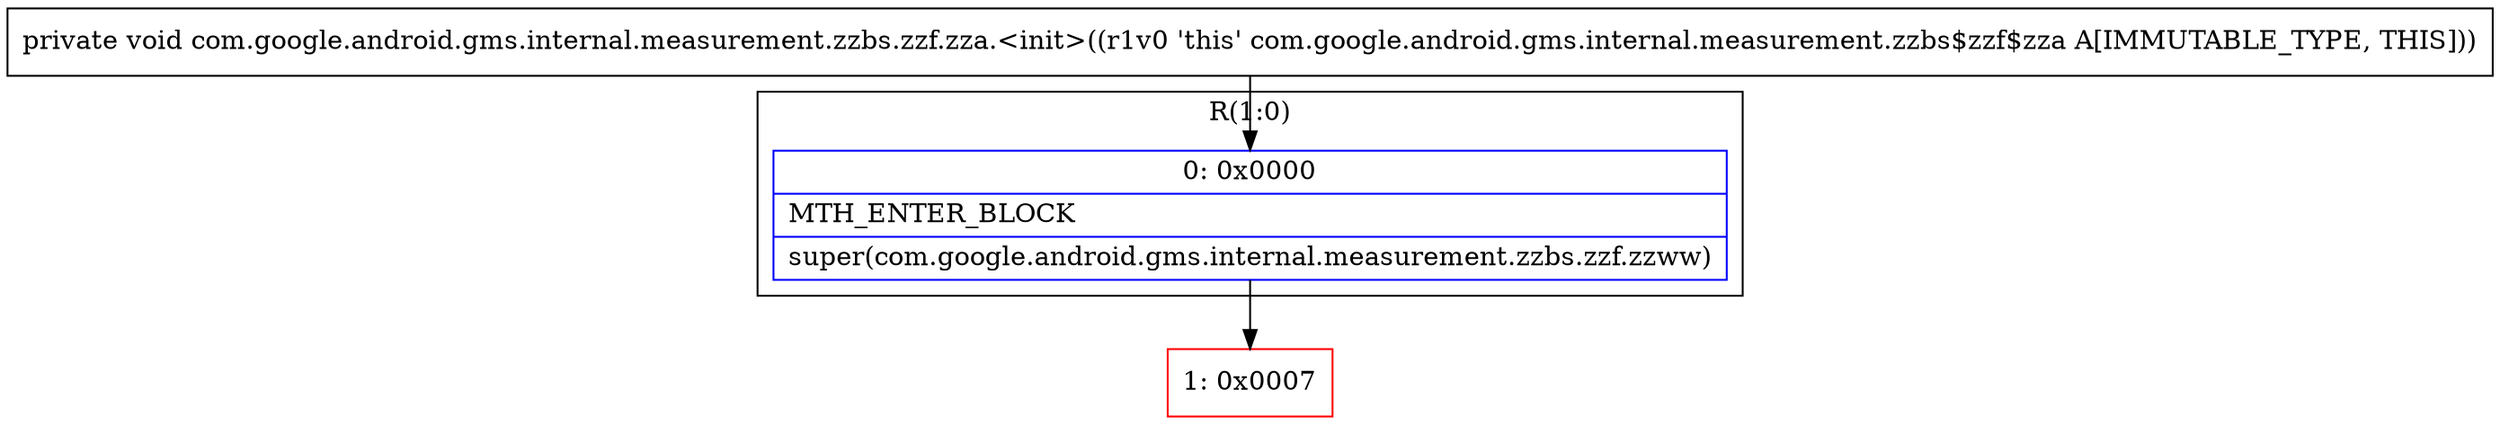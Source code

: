 digraph "CFG forcom.google.android.gms.internal.measurement.zzbs.zzf.zza.\<init\>()V" {
subgraph cluster_Region_222452761 {
label = "R(1:0)";
node [shape=record,color=blue];
Node_0 [shape=record,label="{0\:\ 0x0000|MTH_ENTER_BLOCK\l|super(com.google.android.gms.internal.measurement.zzbs.zzf.zzww)\l}"];
}
Node_1 [shape=record,color=red,label="{1\:\ 0x0007}"];
MethodNode[shape=record,label="{private void com.google.android.gms.internal.measurement.zzbs.zzf.zza.\<init\>((r1v0 'this' com.google.android.gms.internal.measurement.zzbs$zzf$zza A[IMMUTABLE_TYPE, THIS])) }"];
MethodNode -> Node_0;
Node_0 -> Node_1;
}

